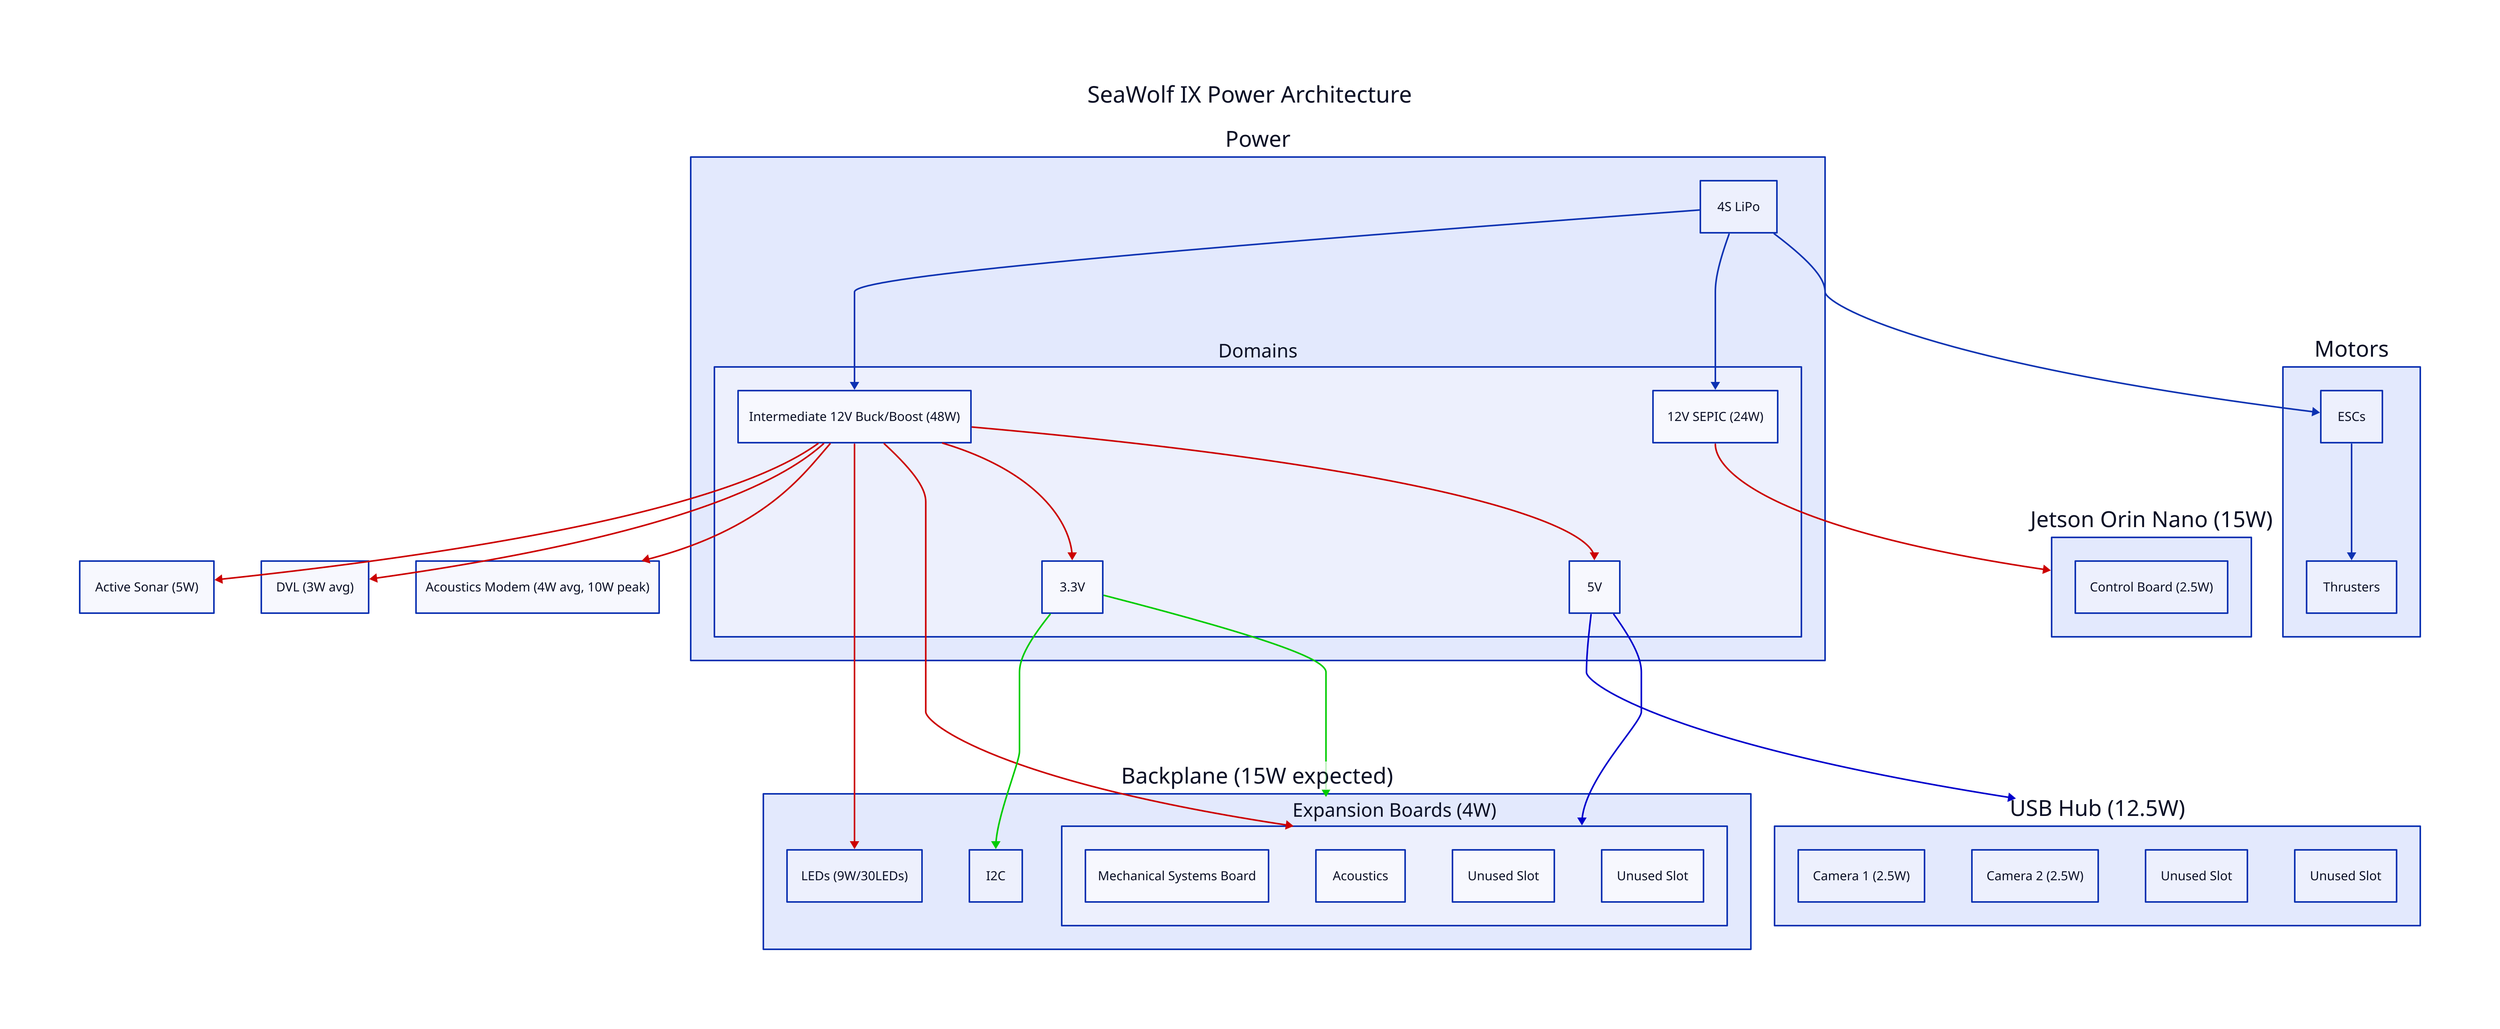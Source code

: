 classes: {
  RED: {style.stroke: "#c00"}
  GREEN: {style.stroke: "#0c0"}
  BLUE: {style.stroke: "#00c"}

}

title: SeaWolf IX Power Architecture {
  near: top-center
  shape: text
  style: {
    font-size: 29
    bold: true
  }
}

power: Power {
  battery: 4S LiPo
  domains: Domains {
    twelve: 12V SEPIC (24W)
    intermediate: Intermediate 12V Buck/Boost (48W)
    five: 5V
    three: 3.3V
  }
}

locomotion: Motors {
  esc: ESCs
  thrusters: Thrusters
}

orin: Jetson Orin Nano (15W) {
  ctrl: Control Board (2.5W)
}

usb: USB Hub (12.5W) {
  cam1: Camera 1 (2.5W)
  cam2: Camera 2 (2.5W)
  unused1: Unused Slot
  unused2: Unused Slot
}


backplane: Backplane (15W expected) {
  i2c: I2C
  lights: LEDs (9W/30LEDs)
  ex: Expansion Boards (4W) {
    msys: Mechanical Systems Board
    ac: Acoustics
    extra1: Unused Slot
    extra2: Unused Slot
  }
}

acModem: Acoustics Modem (4W avg, 10W peak)
dvl: DVL (3W avg)
sonar: Active Sonar (5W)

power.battery -> locomotion.esc
locomotion.esc -> locomotion.thrusters

power.battery -> power.domains.twelve
power.battery -> power.domains.intermediate
power.domains.intermediate -> power.domains.five {class: RED}
power.domains.intermediate -> power.domains.three {class: RED}

power.domains.twelve -> orin {class: RED}
power.domains.intermediate -> backplane.ex {class: RED}
power.domains.intermediate -> backplane.lights {class: RED}
power.domains.intermediate -> acModem {class: RED}
power.domains.intermediate -> dvl {class: RED}
power.domains.intermediate -> sonar {class: RED}

power.domains.five -> backplane.ex {class: BLUE}
power.domains.five -> usb {class: BLUE}

power.domains.three -> backplane.ex {class: GREEN}
power.domains.three -> backplane.i2c {class: GREEN}


